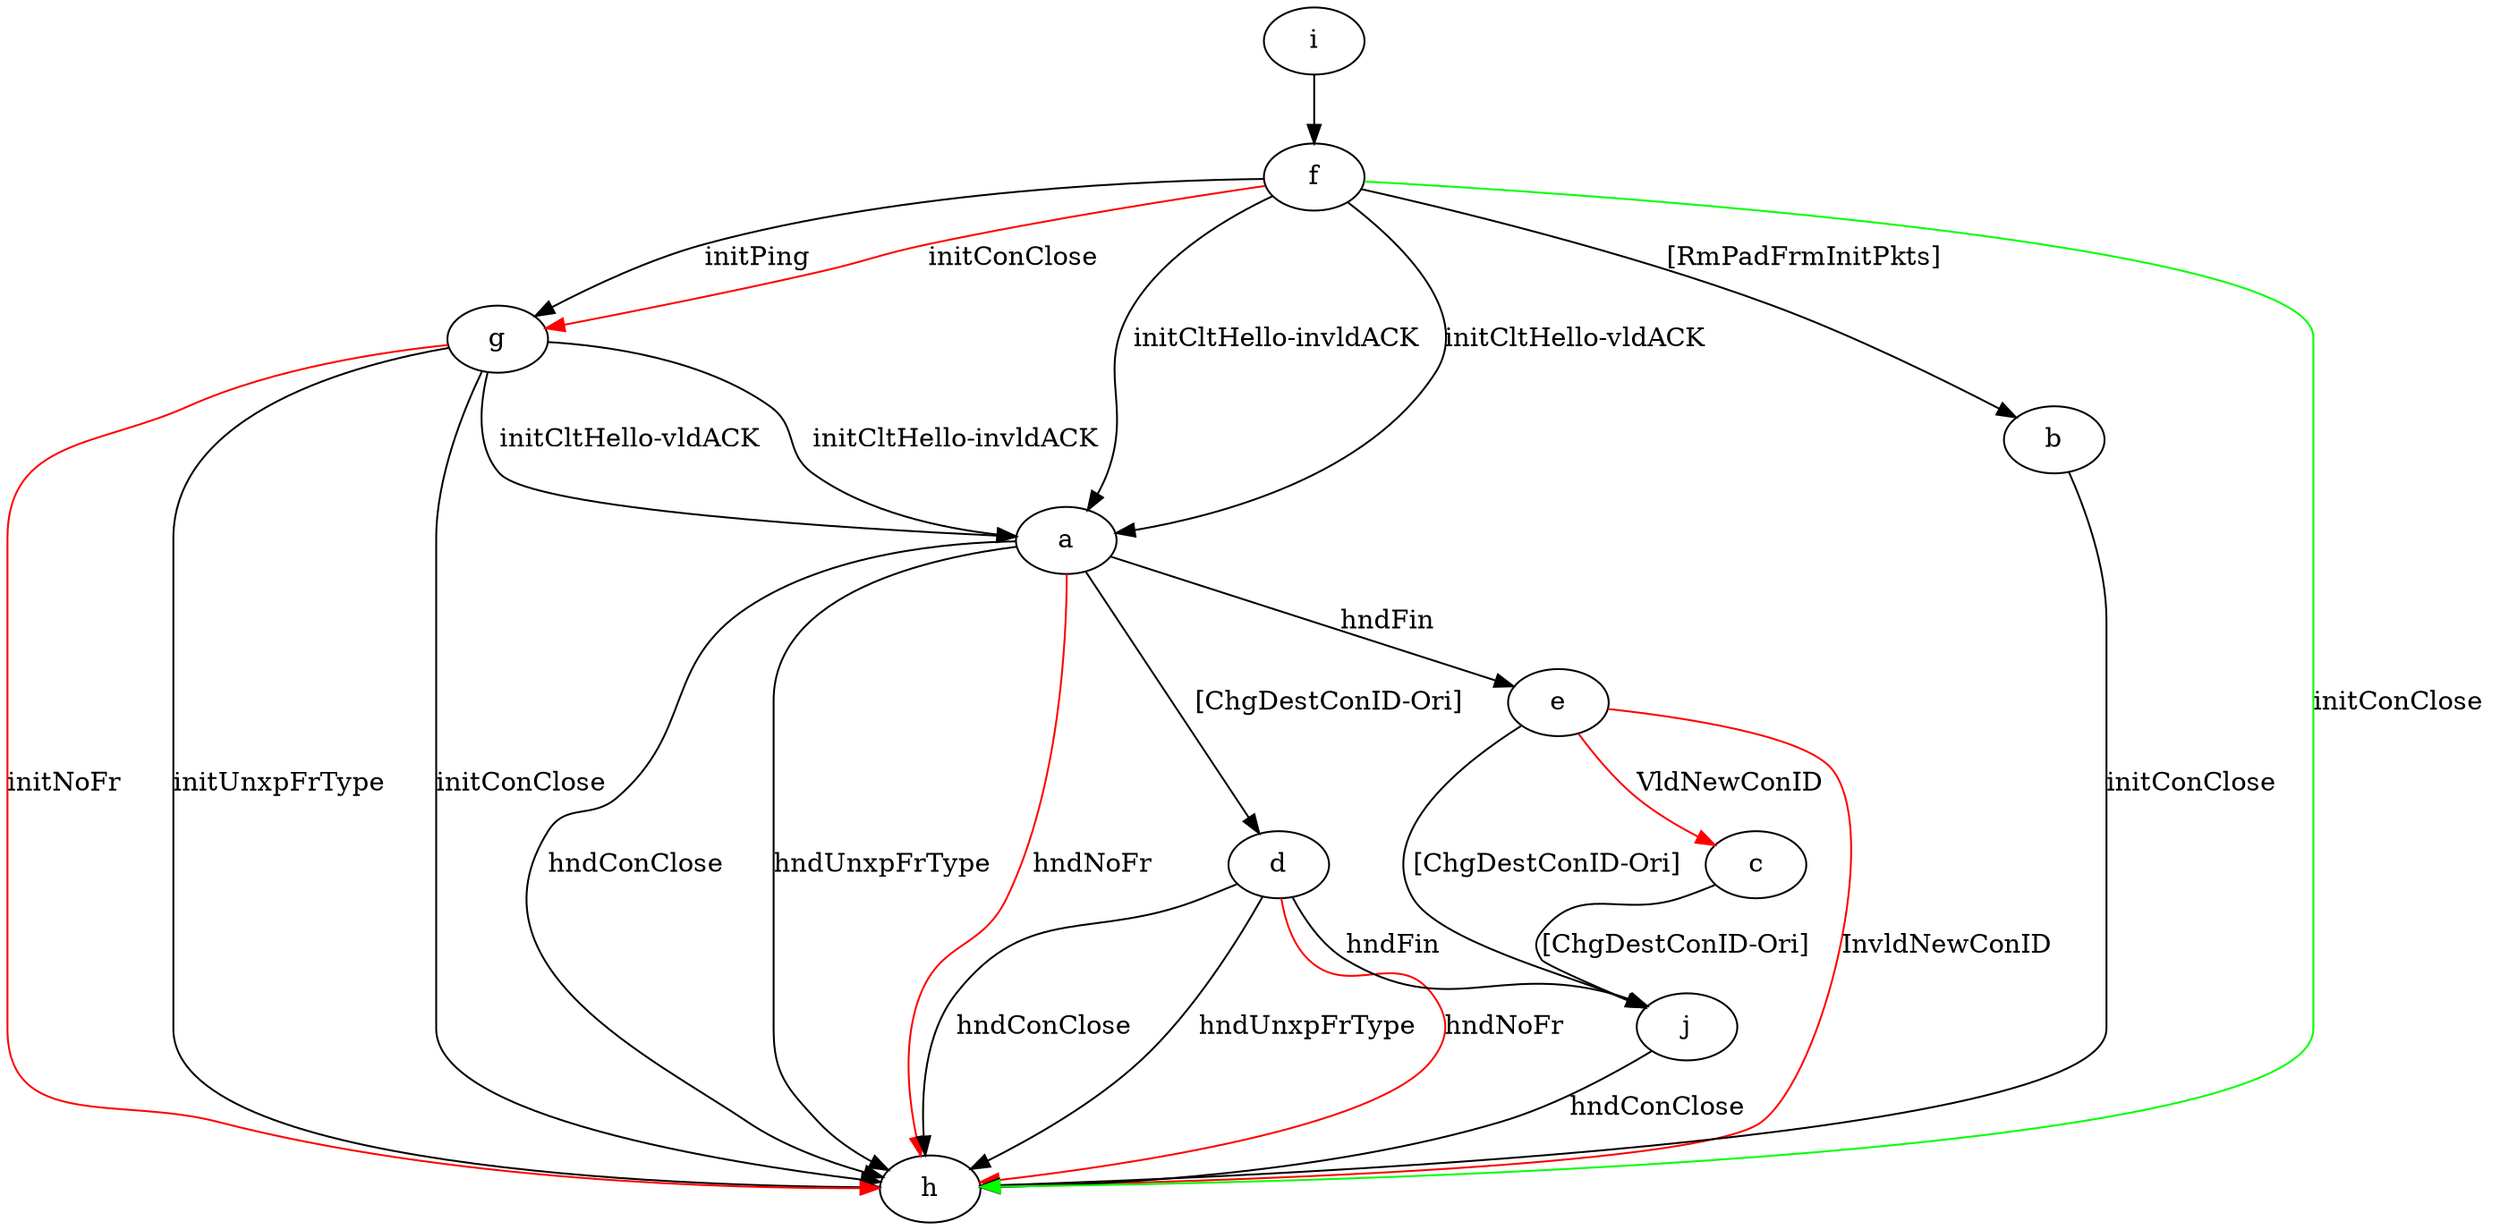 digraph "" {
	a -> d	[key=0,
		label="[ChgDestConID-Ori] "];
	a -> e	[key=0,
		label="hndFin "];
	a -> h	[key=0,
		label="hndConClose "];
	a -> h	[key=1,
		label="hndUnxpFrType "];
	a -> h	[key=2,
		color=red,
		label="hndNoFr "];
	b -> h	[key=0,
		label="initConClose "];
	c -> j	[key=0,
		label="[ChgDestConID-Ori] "];
	d -> h	[key=0,
		label="hndConClose "];
	d -> h	[key=1,
		label="hndUnxpFrType "];
	d -> h	[key=2,
		color=red,
		label="hndNoFr "];
	d -> j	[key=0,
		label="hndFin "];
	e -> c	[key=0,
		color=red,
		label="VldNewConID "];
	e -> h	[key=0,
		color=red,
		label="InvldNewConID "];
	e -> j	[key=0,
		label="[ChgDestConID-Ori] "];
	f -> a	[key=0,
		label="initCltHello-vldACK "];
	f -> a	[key=1,
		label="initCltHello-invldACK "];
	f -> b	[key=0,
		label="[RmPadFrmInitPkts] "];
	f -> g	[key=0,
		label="initPing "];
	f -> g	[key=1,
		color=red,
		label="initConClose "];
	f -> h	[key=0,
		color=green,
		label="initConClose "];
	g -> a	[key=0,
		label="initCltHello-vldACK "];
	g -> a	[key=1,
		label="initCltHello-invldACK "];
	g -> h	[key=0,
		label="initConClose "];
	g -> h	[key=1,
		label="initUnxpFrType "];
	g -> h	[key=2,
		color=red,
		label="initNoFr "];
	i -> f	[key=0];
	j -> h	[key=0,
		label="hndConClose "];
}
